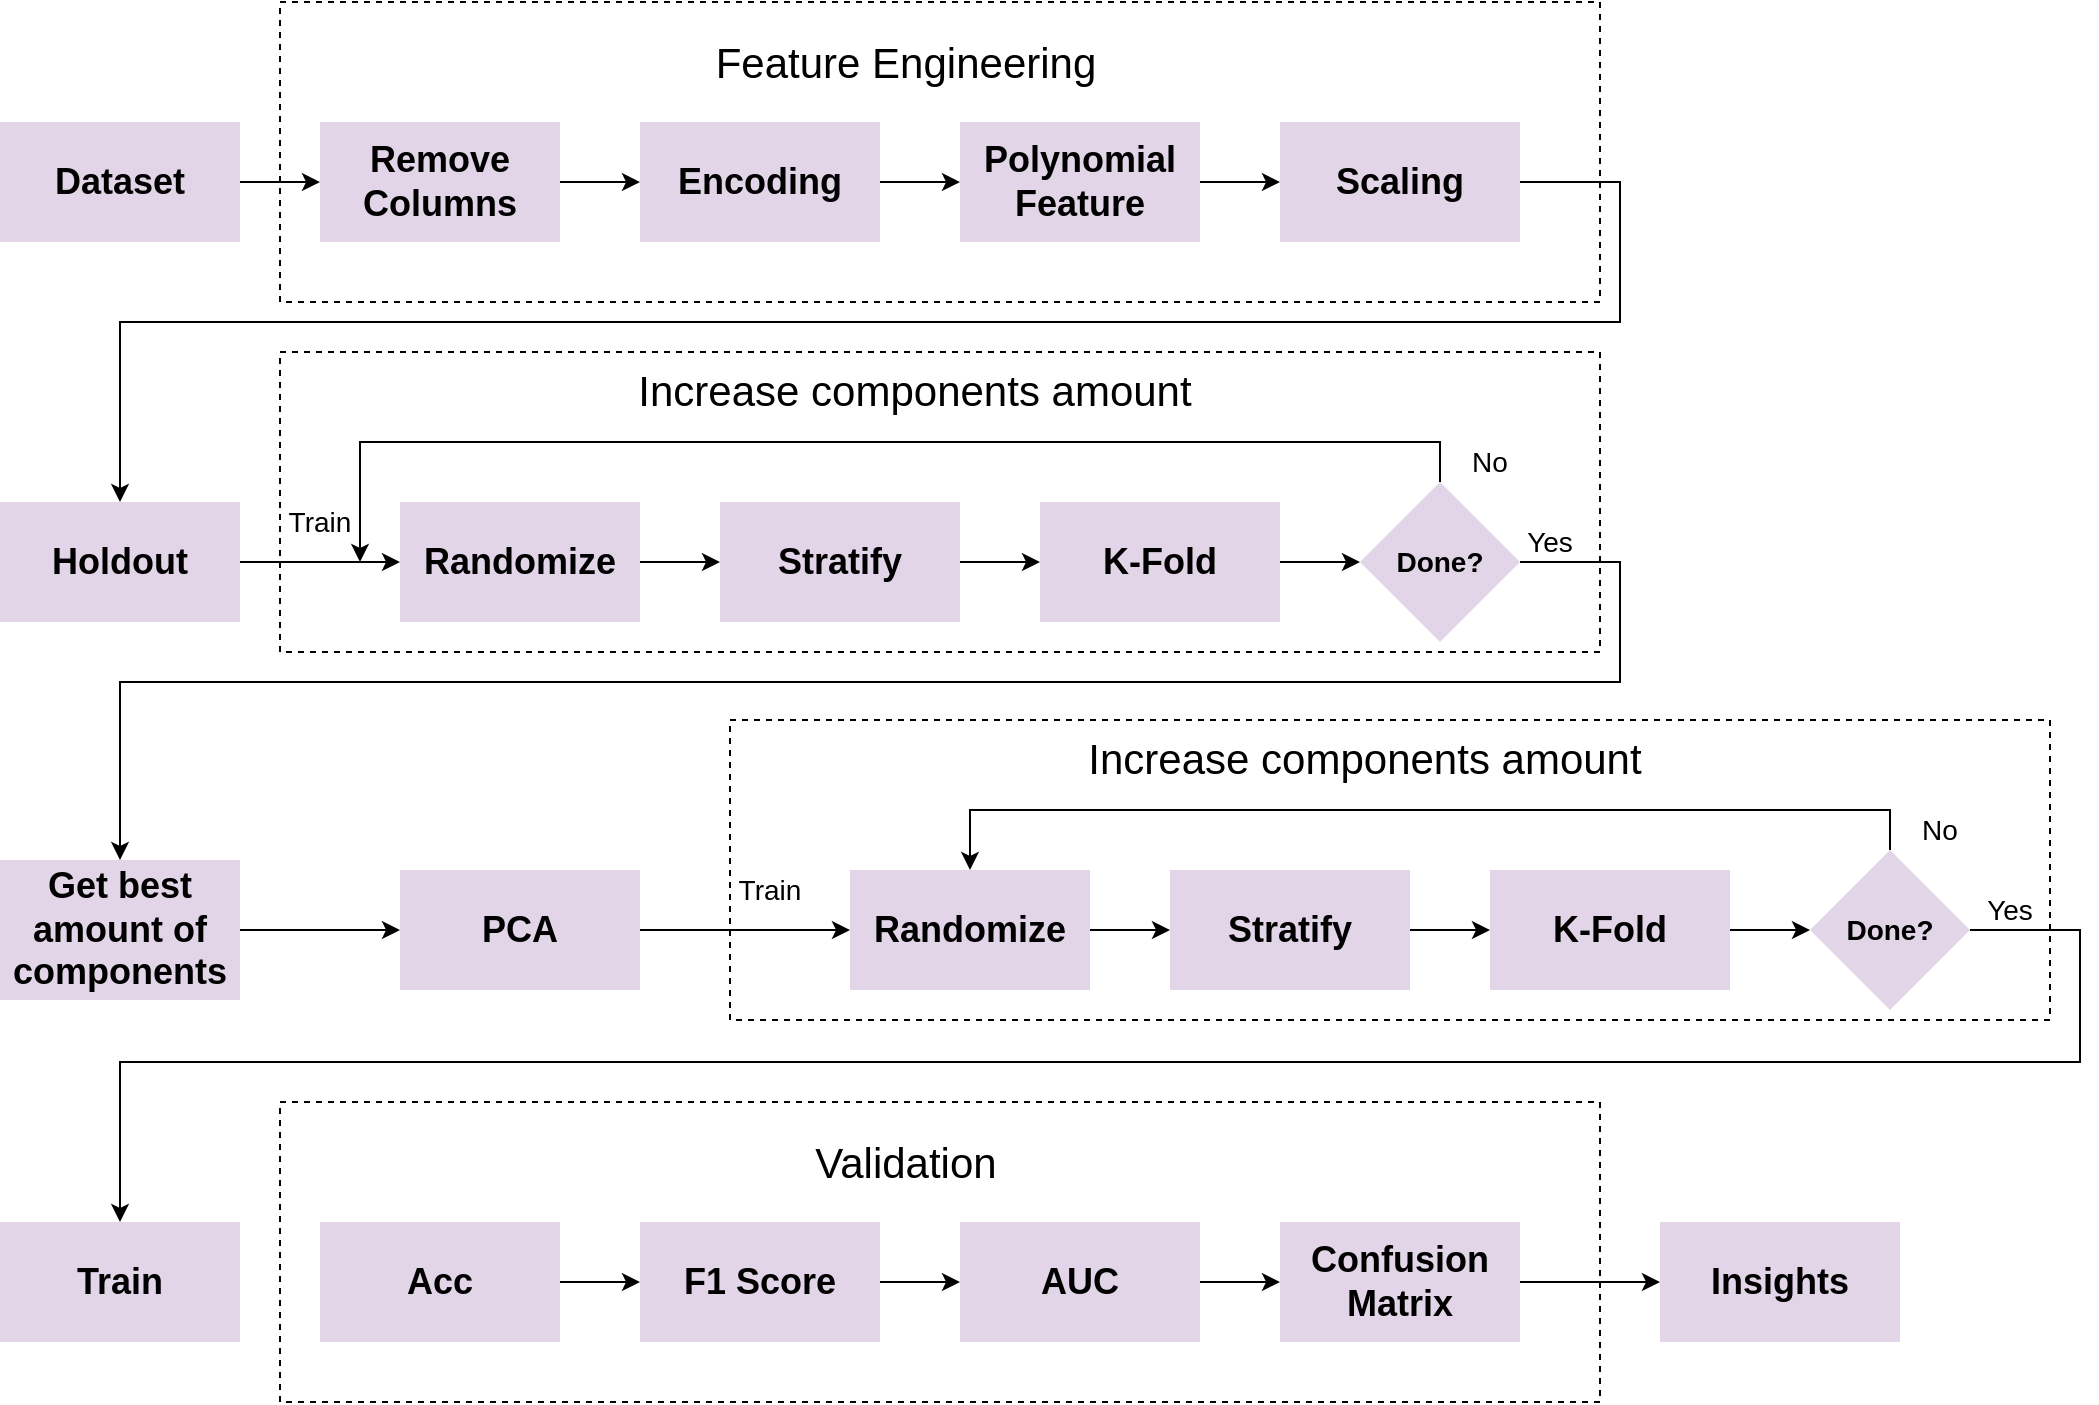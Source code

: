 <mxfile version="10.6.6" type="device"><diagram id="SbSbjpquaZmJvp55us8H" name="Page-1"><mxGraphModel dx="1394" dy="747" grid="1" gridSize="10" guides="1" tooltips="1" connect="1" arrows="1" fold="1" page="1" pageScale="1" pageWidth="1169" pageHeight="827" math="0" shadow="0"><root><mxCell id="0"/><mxCell id="1" parent="0"/><mxCell id="Fe-JDQoJWw3gISHWAZRa-40" value="&lt;b&gt;&lt;font style=&quot;font-size: 18px&quot;&gt;&lt;br&gt;&lt;/font&gt;&lt;/b&gt;" style="rounded=0;whiteSpace=wrap;html=1;fillColor=none;strokeColor=#000000;dashed=1;" vertex="1" parent="1"><mxGeometry x="180" y="215" width="660" height="150" as="geometry"/></mxCell><mxCell id="Fe-JDQoJWw3gISHWAZRa-6" value="&lt;b&gt;&lt;font style=&quot;font-size: 18px&quot;&gt;&lt;br&gt;&lt;/font&gt;&lt;/b&gt;" style="rounded=0;whiteSpace=wrap;html=1;fillColor=none;strokeColor=#000000;dashed=1;" vertex="1" parent="1"><mxGeometry x="180" y="40" width="660" height="150" as="geometry"/></mxCell><mxCell id="Fe-JDQoJWw3gISHWAZRa-8" style="edgeStyle=orthogonalEdgeStyle;rounded=0;orthogonalLoop=1;jettySize=auto;html=1;exitX=1;exitY=0.5;exitDx=0;exitDy=0;entryX=0;entryY=0.5;entryDx=0;entryDy=0;" edge="1" parent="1" source="Fe-JDQoJWw3gISHWAZRa-1" target="Fe-JDQoJWw3gISHWAZRa-2"><mxGeometry relative="1" as="geometry"/></mxCell><mxCell id="Fe-JDQoJWw3gISHWAZRa-1" value="&lt;b&gt;&lt;font style=&quot;font-size: 18px&quot;&gt;Dataset&lt;/font&gt;&lt;/b&gt;" style="rounded=0;whiteSpace=wrap;html=1;fillColor=#e1d5e7;strokeColor=none;" vertex="1" parent="1"><mxGeometry x="40" y="100" width="120" height="60" as="geometry"/></mxCell><mxCell id="Fe-JDQoJWw3gISHWAZRa-9" style="edgeStyle=orthogonalEdgeStyle;rounded=0;orthogonalLoop=1;jettySize=auto;html=1;exitX=1;exitY=0.5;exitDx=0;exitDy=0;entryX=0;entryY=0.5;entryDx=0;entryDy=0;" edge="1" parent="1" source="Fe-JDQoJWw3gISHWAZRa-2" target="Fe-JDQoJWw3gISHWAZRa-3"><mxGeometry relative="1" as="geometry"/></mxCell><mxCell id="Fe-JDQoJWw3gISHWAZRa-2" value="&lt;b&gt;&lt;font style=&quot;font-size: 18px&quot;&gt;Remove&lt;br&gt;Columns&lt;br&gt;&lt;/font&gt;&lt;/b&gt;" style="rounded=0;whiteSpace=wrap;html=1;fillColor=#e1d5e7;strokeColor=none;" vertex="1" parent="1"><mxGeometry x="200" y="100" width="120" height="60" as="geometry"/></mxCell><mxCell id="Fe-JDQoJWw3gISHWAZRa-10" style="edgeStyle=orthogonalEdgeStyle;rounded=0;orthogonalLoop=1;jettySize=auto;html=1;exitX=1;exitY=0.5;exitDx=0;exitDy=0;entryX=0;entryY=0.5;entryDx=0;entryDy=0;" edge="1" parent="1" source="Fe-JDQoJWw3gISHWAZRa-3" target="Fe-JDQoJWw3gISHWAZRa-4"><mxGeometry relative="1" as="geometry"/></mxCell><mxCell id="Fe-JDQoJWw3gISHWAZRa-3" value="&lt;b&gt;&lt;font style=&quot;font-size: 18px&quot;&gt;Encoding&lt;br&gt;&lt;/font&gt;&lt;/b&gt;" style="rounded=0;whiteSpace=wrap;html=1;fillColor=#e1d5e7;strokeColor=none;" vertex="1" parent="1"><mxGeometry x="360" y="100" width="120" height="60" as="geometry"/></mxCell><mxCell id="Fe-JDQoJWw3gISHWAZRa-11" style="edgeStyle=orthogonalEdgeStyle;rounded=0;orthogonalLoop=1;jettySize=auto;html=1;exitX=1;exitY=0.5;exitDx=0;exitDy=0;entryX=0;entryY=0.5;entryDx=0;entryDy=0;" edge="1" parent="1" source="Fe-JDQoJWw3gISHWAZRa-4" target="Fe-JDQoJWw3gISHWAZRa-5"><mxGeometry relative="1" as="geometry"/></mxCell><mxCell id="Fe-JDQoJWw3gISHWAZRa-4" value="&lt;b&gt;&lt;font style=&quot;font-size: 18px&quot;&gt;Polynomial&lt;br&gt;Feature&lt;br&gt;&lt;/font&gt;&lt;/b&gt;" style="rounded=0;whiteSpace=wrap;html=1;fillColor=#e1d5e7;strokeColor=none;" vertex="1" parent="1"><mxGeometry x="520" y="100" width="120" height="60" as="geometry"/></mxCell><mxCell id="Fe-JDQoJWw3gISHWAZRa-61" style="edgeStyle=orthogonalEdgeStyle;rounded=0;orthogonalLoop=1;jettySize=auto;html=1;exitX=1;exitY=0.5;exitDx=0;exitDy=0;entryX=0.5;entryY=0;entryDx=0;entryDy=0;" edge="1" parent="1" source="Fe-JDQoJWw3gISHWAZRa-5" target="Fe-JDQoJWw3gISHWAZRa-20"><mxGeometry relative="1" as="geometry"><Array as="points"><mxPoint x="850" y="130"/><mxPoint x="850" y="200"/><mxPoint x="100" y="200"/></Array></mxGeometry></mxCell><mxCell id="Fe-JDQoJWw3gISHWAZRa-5" value="&lt;b&gt;&lt;font style=&quot;font-size: 18px&quot;&gt;Scaling&lt;br&gt;&lt;/font&gt;&lt;/b&gt;" style="rounded=0;whiteSpace=wrap;html=1;fillColor=#e1d5e7;strokeColor=none;" vertex="1" parent="1"><mxGeometry x="680" y="100" width="120" height="60" as="geometry"/></mxCell><mxCell id="Fe-JDQoJWw3gISHWAZRa-7" value="&lt;font style=&quot;font-size: 21px&quot;&gt;Feature Engineering&lt;/font&gt;" style="text;html=1;strokeColor=none;fillColor=none;align=center;verticalAlign=middle;whiteSpace=wrap;rounded=0;dashed=1;" vertex="1" parent="1"><mxGeometry x="390" y="60" width="206" height="20" as="geometry"/></mxCell><mxCell id="Fe-JDQoJWw3gISHWAZRa-15" style="edgeStyle=orthogonalEdgeStyle;rounded=0;orthogonalLoop=1;jettySize=auto;html=1;exitX=1;exitY=0.5;exitDx=0;exitDy=0;entryX=0;entryY=0.5;entryDx=0;entryDy=0;" edge="1" parent="1" source="Fe-JDQoJWw3gISHWAZRa-12" target="Fe-JDQoJWw3gISHWAZRa-14"><mxGeometry relative="1" as="geometry"/></mxCell><mxCell id="Fe-JDQoJWw3gISHWAZRa-12" value="&lt;b&gt;&lt;font style=&quot;font-size: 18px&quot;&gt;Randomize&lt;br&gt;&lt;/font&gt;&lt;/b&gt;" style="rounded=0;whiteSpace=wrap;html=1;fillColor=#e1d5e7;strokeColor=none;" vertex="1" parent="1"><mxGeometry x="240" y="290" width="120" height="60" as="geometry"/></mxCell><mxCell id="Fe-JDQoJWw3gISHWAZRa-17" style="edgeStyle=orthogonalEdgeStyle;rounded=0;orthogonalLoop=1;jettySize=auto;html=1;exitX=1;exitY=0.5;exitDx=0;exitDy=0;entryX=0;entryY=0.5;entryDx=0;entryDy=0;" edge="1" parent="1" source="Fe-JDQoJWw3gISHWAZRa-14" target="Fe-JDQoJWw3gISHWAZRa-16"><mxGeometry relative="1" as="geometry"/></mxCell><mxCell id="Fe-JDQoJWw3gISHWAZRa-14" value="&lt;b&gt;&lt;font style=&quot;font-size: 18px&quot;&gt;Stratify&lt;br&gt;&lt;/font&gt;&lt;/b&gt;" style="rounded=0;whiteSpace=wrap;html=1;fillColor=#e1d5e7;strokeColor=none;" vertex="1" parent="1"><mxGeometry x="400" y="290" width="120" height="60" as="geometry"/></mxCell><mxCell id="Fe-JDQoJWw3gISHWAZRa-27" style="edgeStyle=orthogonalEdgeStyle;rounded=0;orthogonalLoop=1;jettySize=auto;html=1;exitX=1;exitY=0.5;exitDx=0;exitDy=0;entryX=0;entryY=0.5;entryDx=0;entryDy=0;" edge="1" parent="1" source="Fe-JDQoJWw3gISHWAZRa-16" target="Fe-JDQoJWw3gISHWAZRa-28"><mxGeometry relative="1" as="geometry"><mxPoint x="720" y="320" as="targetPoint"/></mxGeometry></mxCell><mxCell id="Fe-JDQoJWw3gISHWAZRa-16" value="&lt;b&gt;&lt;font style=&quot;font-size: 18px&quot;&gt;K-Fold&lt;br&gt;&lt;/font&gt;&lt;/b&gt;" style="rounded=0;whiteSpace=wrap;html=1;fillColor=#e1d5e7;strokeColor=none;" vertex="1" parent="1"><mxGeometry x="560" y="290" width="120" height="60" as="geometry"/></mxCell><mxCell id="Fe-JDQoJWw3gISHWAZRa-21" style="edgeStyle=orthogonalEdgeStyle;rounded=0;orthogonalLoop=1;jettySize=auto;html=1;exitX=1;exitY=0.5;exitDx=0;exitDy=0;entryX=0;entryY=0.5;entryDx=0;entryDy=0;" edge="1" parent="1" source="Fe-JDQoJWw3gISHWAZRa-20" target="Fe-JDQoJWw3gISHWAZRa-12"><mxGeometry relative="1" as="geometry"/></mxCell><mxCell id="Fe-JDQoJWw3gISHWAZRa-20" value="&lt;b&gt;&lt;font style=&quot;font-size: 18px&quot;&gt;Holdout&lt;br&gt;&lt;/font&gt;&lt;/b&gt;" style="rounded=0;whiteSpace=wrap;html=1;fillColor=#e1d5e7;strokeColor=none;" vertex="1" parent="1"><mxGeometry x="40" y="290" width="120" height="60" as="geometry"/></mxCell><mxCell id="Fe-JDQoJWw3gISHWAZRa-22" value="&lt;font style=&quot;font-size: 14px&quot;&gt;Train&lt;/font&gt;" style="text;html=1;strokeColor=none;fillColor=none;align=center;verticalAlign=middle;whiteSpace=wrap;rounded=0;dashed=1;" vertex="1" parent="1"><mxGeometry x="175" y="290" width="50" height="20" as="geometry"/></mxCell><mxCell id="Fe-JDQoJWw3gISHWAZRa-29" style="edgeStyle=orthogonalEdgeStyle;rounded=0;orthogonalLoop=1;jettySize=auto;html=1;exitX=0.5;exitY=0;exitDx=0;exitDy=0;" edge="1" parent="1" source="Fe-JDQoJWw3gISHWAZRa-28"><mxGeometry relative="1" as="geometry"><mxPoint x="220" y="320" as="targetPoint"/><Array as="points"><mxPoint x="760" y="260"/><mxPoint x="220" y="260"/></Array></mxGeometry></mxCell><mxCell id="Fe-JDQoJWw3gISHWAZRa-62" style="edgeStyle=orthogonalEdgeStyle;rounded=0;orthogonalLoop=1;jettySize=auto;html=1;exitX=1;exitY=0.5;exitDx=0;exitDy=0;entryX=0.5;entryY=0;entryDx=0;entryDy=0;" edge="1" parent="1" source="Fe-JDQoJWw3gISHWAZRa-28" target="Fe-JDQoJWw3gISHWAZRa-44"><mxGeometry relative="1" as="geometry"><Array as="points"><mxPoint x="850" y="320"/><mxPoint x="850" y="380"/><mxPoint x="100" y="380"/></Array></mxGeometry></mxCell><mxCell id="Fe-JDQoJWw3gISHWAZRa-28" value="&lt;b&gt;&lt;font style=&quot;font-size: 14px&quot;&gt;Done?&lt;/font&gt;&lt;/b&gt;" style="rhombus;whiteSpace=wrap;html=1;dashed=1;strokeColor=none;fillColor=#e1d5e7;" vertex="1" parent="1"><mxGeometry x="720" y="280" width="80" height="80" as="geometry"/></mxCell><mxCell id="Fe-JDQoJWw3gISHWAZRa-30" value="&lt;font style=&quot;font-size: 14px&quot;&gt;No&lt;/font&gt;" style="text;html=1;strokeColor=none;fillColor=none;align=center;verticalAlign=middle;whiteSpace=wrap;rounded=0;dashed=1;" vertex="1" parent="1"><mxGeometry x="760" y="260" width="50" height="20" as="geometry"/></mxCell><mxCell id="Fe-JDQoJWw3gISHWAZRa-41" value="&lt;span style=&quot;font-size: 21px&quot;&gt;Increase components amount&lt;/span&gt;" style="text;html=1;strokeColor=none;fillColor=none;align=center;verticalAlign=middle;whiteSpace=wrap;rounded=0;dashed=1;" vertex="1" parent="1"><mxGeometry x="355" y="224" width="285" height="20" as="geometry"/></mxCell><mxCell id="Fe-JDQoJWw3gISHWAZRa-59" style="edgeStyle=orthogonalEdgeStyle;rounded=0;orthogonalLoop=1;jettySize=auto;html=1;exitX=1;exitY=0.5;exitDx=0;exitDy=0;entryX=0;entryY=0.5;entryDx=0;entryDy=0;" edge="1" parent="1" source="Fe-JDQoJWw3gISHWAZRa-44" target="Fe-JDQoJWw3gISHWAZRa-46"><mxGeometry relative="1" as="geometry"/></mxCell><mxCell id="Fe-JDQoJWw3gISHWAZRa-44" value="&lt;b&gt;&lt;font style=&quot;font-size: 18px&quot;&gt;Get best amount of components&lt;br&gt;&lt;/font&gt;&lt;/b&gt;" style="rounded=0;whiteSpace=wrap;html=1;fillColor=#e1d5e7;strokeColor=none;" vertex="1" parent="1"><mxGeometry x="40" y="469" width="120" height="70" as="geometry"/></mxCell><mxCell id="Fe-JDQoJWw3gISHWAZRa-60" style="edgeStyle=orthogonalEdgeStyle;rounded=0;orthogonalLoop=1;jettySize=auto;html=1;exitX=1;exitY=0.5;exitDx=0;exitDy=0;entryX=0;entryY=0.5;entryDx=0;entryDy=0;" edge="1" parent="1" source="Fe-JDQoJWw3gISHWAZRa-46" target="Fe-JDQoJWw3gISHWAZRa-49"><mxGeometry relative="1" as="geometry"/></mxCell><mxCell id="Fe-JDQoJWw3gISHWAZRa-46" value="&lt;b&gt;&lt;font style=&quot;font-size: 18px&quot;&gt;PCA&lt;br&gt;&lt;/font&gt;&lt;/b&gt;" style="rounded=0;whiteSpace=wrap;html=1;fillColor=#e1d5e7;strokeColor=none;" vertex="1" parent="1"><mxGeometry x="240" y="474" width="120" height="60" as="geometry"/></mxCell><mxCell id="Fe-JDQoJWw3gISHWAZRa-47" value="&lt;b&gt;&lt;font style=&quot;font-size: 18px&quot;&gt;&lt;br&gt;&lt;/font&gt;&lt;/b&gt;" style="rounded=0;whiteSpace=wrap;html=1;fillColor=none;strokeColor=#000000;dashed=1;" vertex="1" parent="1"><mxGeometry x="405" y="399" width="660" height="150" as="geometry"/></mxCell><mxCell id="Fe-JDQoJWw3gISHWAZRa-48" style="edgeStyle=orthogonalEdgeStyle;rounded=0;orthogonalLoop=1;jettySize=auto;html=1;exitX=1;exitY=0.5;exitDx=0;exitDy=0;entryX=0;entryY=0.5;entryDx=0;entryDy=0;" edge="1" parent="1" source="Fe-JDQoJWw3gISHWAZRa-49" target="Fe-JDQoJWw3gISHWAZRa-51"><mxGeometry relative="1" as="geometry"/></mxCell><mxCell id="Fe-JDQoJWw3gISHWAZRa-49" value="&lt;b&gt;&lt;font style=&quot;font-size: 18px&quot;&gt;Randomize&lt;br&gt;&lt;/font&gt;&lt;/b&gt;" style="rounded=0;whiteSpace=wrap;html=1;fillColor=#e1d5e7;strokeColor=none;" vertex="1" parent="1"><mxGeometry x="465" y="474" width="120" height="60" as="geometry"/></mxCell><mxCell id="Fe-JDQoJWw3gISHWAZRa-50" style="edgeStyle=orthogonalEdgeStyle;rounded=0;orthogonalLoop=1;jettySize=auto;html=1;exitX=1;exitY=0.5;exitDx=0;exitDy=0;entryX=0;entryY=0.5;entryDx=0;entryDy=0;" edge="1" parent="1" source="Fe-JDQoJWw3gISHWAZRa-51" target="Fe-JDQoJWw3gISHWAZRa-53"><mxGeometry relative="1" as="geometry"/></mxCell><mxCell id="Fe-JDQoJWw3gISHWAZRa-51" value="&lt;b&gt;&lt;font style=&quot;font-size: 18px&quot;&gt;Stratify&lt;br&gt;&lt;/font&gt;&lt;/b&gt;" style="rounded=0;whiteSpace=wrap;html=1;fillColor=#e1d5e7;strokeColor=none;" vertex="1" parent="1"><mxGeometry x="625" y="474" width="120" height="60" as="geometry"/></mxCell><mxCell id="Fe-JDQoJWw3gISHWAZRa-52" style="edgeStyle=orthogonalEdgeStyle;rounded=0;orthogonalLoop=1;jettySize=auto;html=1;exitX=1;exitY=0.5;exitDx=0;exitDy=0;entryX=0;entryY=0.5;entryDx=0;entryDy=0;" edge="1" parent="1" source="Fe-JDQoJWw3gISHWAZRa-53" target="Fe-JDQoJWw3gISHWAZRa-56"><mxGeometry relative="1" as="geometry"><mxPoint x="945" y="504" as="targetPoint"/></mxGeometry></mxCell><mxCell id="Fe-JDQoJWw3gISHWAZRa-53" value="&lt;b&gt;&lt;font style=&quot;font-size: 18px&quot;&gt;K-Fold&lt;br&gt;&lt;/font&gt;&lt;/b&gt;" style="rounded=0;whiteSpace=wrap;html=1;fillColor=#e1d5e7;strokeColor=none;" vertex="1" parent="1"><mxGeometry x="785" y="474" width="120" height="60" as="geometry"/></mxCell><mxCell id="Fe-JDQoJWw3gISHWAZRa-54" value="&lt;font style=&quot;font-size: 14px&quot;&gt;Train&lt;/font&gt;" style="text;html=1;strokeColor=none;fillColor=none;align=center;verticalAlign=middle;whiteSpace=wrap;rounded=0;dashed=1;" vertex="1" parent="1"><mxGeometry x="400" y="474" width="50" height="20" as="geometry"/></mxCell><mxCell id="Fe-JDQoJWw3gISHWAZRa-55" style="edgeStyle=orthogonalEdgeStyle;rounded=0;orthogonalLoop=1;jettySize=auto;html=1;exitX=0.5;exitY=0;exitDx=0;exitDy=0;entryX=0.5;entryY=0;entryDx=0;entryDy=0;" edge="1" parent="1" source="Fe-JDQoJWw3gISHWAZRa-56" target="Fe-JDQoJWw3gISHWAZRa-49"><mxGeometry relative="1" as="geometry"/></mxCell><mxCell id="Fe-JDQoJWw3gISHWAZRa-78" style="edgeStyle=orthogonalEdgeStyle;rounded=0;orthogonalLoop=1;jettySize=auto;html=1;exitX=1;exitY=0.5;exitDx=0;exitDy=0;entryX=0.5;entryY=0;entryDx=0;entryDy=0;" edge="1" parent="1" source="Fe-JDQoJWw3gISHWAZRa-56" target="Fe-JDQoJWw3gISHWAZRa-75"><mxGeometry relative="1" as="geometry"><Array as="points"><mxPoint x="1080" y="504"/><mxPoint x="1080" y="570"/><mxPoint x="100" y="570"/></Array></mxGeometry></mxCell><mxCell id="Fe-JDQoJWw3gISHWAZRa-56" value="&lt;b&gt;&lt;font style=&quot;font-size: 14px&quot;&gt;Done?&lt;/font&gt;&lt;/b&gt;" style="rhombus;whiteSpace=wrap;html=1;dashed=1;strokeColor=none;fillColor=#e1d5e7;" vertex="1" parent="1"><mxGeometry x="945" y="464" width="80" height="80" as="geometry"/></mxCell><mxCell id="Fe-JDQoJWw3gISHWAZRa-57" value="&lt;font style=&quot;font-size: 14px&quot;&gt;No&lt;/font&gt;" style="text;html=1;strokeColor=none;fillColor=none;align=center;verticalAlign=middle;whiteSpace=wrap;rounded=0;dashed=1;" vertex="1" parent="1"><mxGeometry x="985" y="444" width="50" height="20" as="geometry"/></mxCell><mxCell id="Fe-JDQoJWw3gISHWAZRa-58" value="&lt;span style=&quot;font-size: 21px&quot;&gt;Increase components amount&lt;/span&gt;" style="text;html=1;strokeColor=none;fillColor=none;align=center;verticalAlign=middle;whiteSpace=wrap;rounded=0;dashed=1;" vertex="1" parent="1"><mxGeometry x="580" y="408" width="285" height="20" as="geometry"/></mxCell><mxCell id="Fe-JDQoJWw3gISHWAZRa-63" value="&lt;font style=&quot;font-size: 14px&quot;&gt;Yes&lt;/font&gt;" style="text;html=1;strokeColor=none;fillColor=none;align=center;verticalAlign=middle;whiteSpace=wrap;rounded=0;dashed=1;" vertex="1" parent="1"><mxGeometry x="790" y="300" width="50" height="20" as="geometry"/></mxCell><mxCell id="Fe-JDQoJWw3gISHWAZRa-66" value="&lt;b&gt;&lt;font style=&quot;font-size: 18px&quot;&gt;&lt;br&gt;&lt;/font&gt;&lt;/b&gt;" style="rounded=0;whiteSpace=wrap;html=1;fillColor=none;strokeColor=#000000;dashed=1;" vertex="1" parent="1"><mxGeometry x="180" y="590" width="660" height="150" as="geometry"/></mxCell><mxCell id="Fe-JDQoJWw3gISHWAZRa-67" style="edgeStyle=orthogonalEdgeStyle;rounded=0;orthogonalLoop=1;jettySize=auto;html=1;exitX=1;exitY=0.5;exitDx=0;exitDy=0;entryX=0;entryY=0.5;entryDx=0;entryDy=0;" edge="1" parent="1" source="Fe-JDQoJWw3gISHWAZRa-68" target="Fe-JDQoJWw3gISHWAZRa-70"><mxGeometry relative="1" as="geometry"/></mxCell><mxCell id="Fe-JDQoJWw3gISHWAZRa-68" value="&lt;b&gt;&lt;font style=&quot;font-size: 18px&quot;&gt;Acc&lt;br&gt;&lt;/font&gt;&lt;/b&gt;" style="rounded=0;whiteSpace=wrap;html=1;fillColor=#e1d5e7;strokeColor=none;" vertex="1" parent="1"><mxGeometry x="200" y="650" width="120" height="60" as="geometry"/></mxCell><mxCell id="Fe-JDQoJWw3gISHWAZRa-69" style="edgeStyle=orthogonalEdgeStyle;rounded=0;orthogonalLoop=1;jettySize=auto;html=1;exitX=1;exitY=0.5;exitDx=0;exitDy=0;entryX=0;entryY=0.5;entryDx=0;entryDy=0;" edge="1" parent="1" source="Fe-JDQoJWw3gISHWAZRa-70" target="Fe-JDQoJWw3gISHWAZRa-72"><mxGeometry relative="1" as="geometry"/></mxCell><mxCell id="Fe-JDQoJWw3gISHWAZRa-70" value="&lt;b&gt;&lt;font style=&quot;font-size: 18px&quot;&gt;F1 Score&lt;br&gt;&lt;/font&gt;&lt;/b&gt;" style="rounded=0;whiteSpace=wrap;html=1;fillColor=#e1d5e7;strokeColor=none;" vertex="1" parent="1"><mxGeometry x="360" y="650" width="120" height="60" as="geometry"/></mxCell><mxCell id="Fe-JDQoJWw3gISHWAZRa-71" style="edgeStyle=orthogonalEdgeStyle;rounded=0;orthogonalLoop=1;jettySize=auto;html=1;exitX=1;exitY=0.5;exitDx=0;exitDy=0;entryX=0;entryY=0.5;entryDx=0;entryDy=0;" edge="1" parent="1" source="Fe-JDQoJWw3gISHWAZRa-72" target="Fe-JDQoJWw3gISHWAZRa-73"><mxGeometry relative="1" as="geometry"/></mxCell><mxCell id="Fe-JDQoJWw3gISHWAZRa-72" value="&lt;b&gt;&lt;font style=&quot;font-size: 18px&quot;&gt;AUC&lt;br&gt;&lt;/font&gt;&lt;/b&gt;" style="rounded=0;whiteSpace=wrap;html=1;fillColor=#e1d5e7;strokeColor=none;" vertex="1" parent="1"><mxGeometry x="520" y="650" width="120" height="60" as="geometry"/></mxCell><mxCell id="Fe-JDQoJWw3gISHWAZRa-77" style="edgeStyle=orthogonalEdgeStyle;rounded=0;orthogonalLoop=1;jettySize=auto;html=1;exitX=1;exitY=0.5;exitDx=0;exitDy=0;entryX=0;entryY=0.5;entryDx=0;entryDy=0;" edge="1" parent="1" source="Fe-JDQoJWw3gISHWAZRa-73" target="Fe-JDQoJWw3gISHWAZRa-76"><mxGeometry relative="1" as="geometry"/></mxCell><mxCell id="Fe-JDQoJWw3gISHWAZRa-73" value="&lt;b&gt;&lt;font style=&quot;font-size: 18px&quot;&gt;Confusion Matrix&lt;br&gt;&lt;/font&gt;&lt;/b&gt;" style="rounded=0;whiteSpace=wrap;html=1;fillColor=#e1d5e7;strokeColor=none;" vertex="1" parent="1"><mxGeometry x="680" y="650" width="120" height="60" as="geometry"/></mxCell><mxCell id="Fe-JDQoJWw3gISHWAZRa-74" value="&lt;font style=&quot;font-size: 21px&quot;&gt;Validation&lt;/font&gt;" style="text;html=1;strokeColor=none;fillColor=none;align=center;verticalAlign=middle;whiteSpace=wrap;rounded=0;dashed=1;" vertex="1" parent="1"><mxGeometry x="390" y="610" width="206" height="20" as="geometry"/></mxCell><mxCell id="Fe-JDQoJWw3gISHWAZRa-75" value="&lt;b&gt;&lt;font style=&quot;font-size: 18px&quot;&gt;Train&lt;br&gt;&lt;/font&gt;&lt;/b&gt;" style="rounded=0;whiteSpace=wrap;html=1;fillColor=#e1d5e7;strokeColor=none;" vertex="1" parent="1"><mxGeometry x="40" y="650" width="120" height="60" as="geometry"/></mxCell><mxCell id="Fe-JDQoJWw3gISHWAZRa-76" value="&lt;b&gt;&lt;font style=&quot;font-size: 18px&quot;&gt;Insights&lt;br&gt;&lt;/font&gt;&lt;/b&gt;" style="rounded=0;whiteSpace=wrap;html=1;fillColor=#e1d5e7;strokeColor=none;" vertex="1" parent="1"><mxGeometry x="870" y="650" width="120" height="60" as="geometry"/></mxCell><mxCell id="Fe-JDQoJWw3gISHWAZRa-79" value="&lt;font style=&quot;font-size: 14px&quot;&gt;Yes&lt;/font&gt;" style="text;html=1;strokeColor=none;fillColor=none;align=center;verticalAlign=middle;whiteSpace=wrap;rounded=0;dashed=1;" vertex="1" parent="1"><mxGeometry x="1020" y="484" width="50" height="20" as="geometry"/></mxCell></root></mxGraphModel></diagram></mxfile>